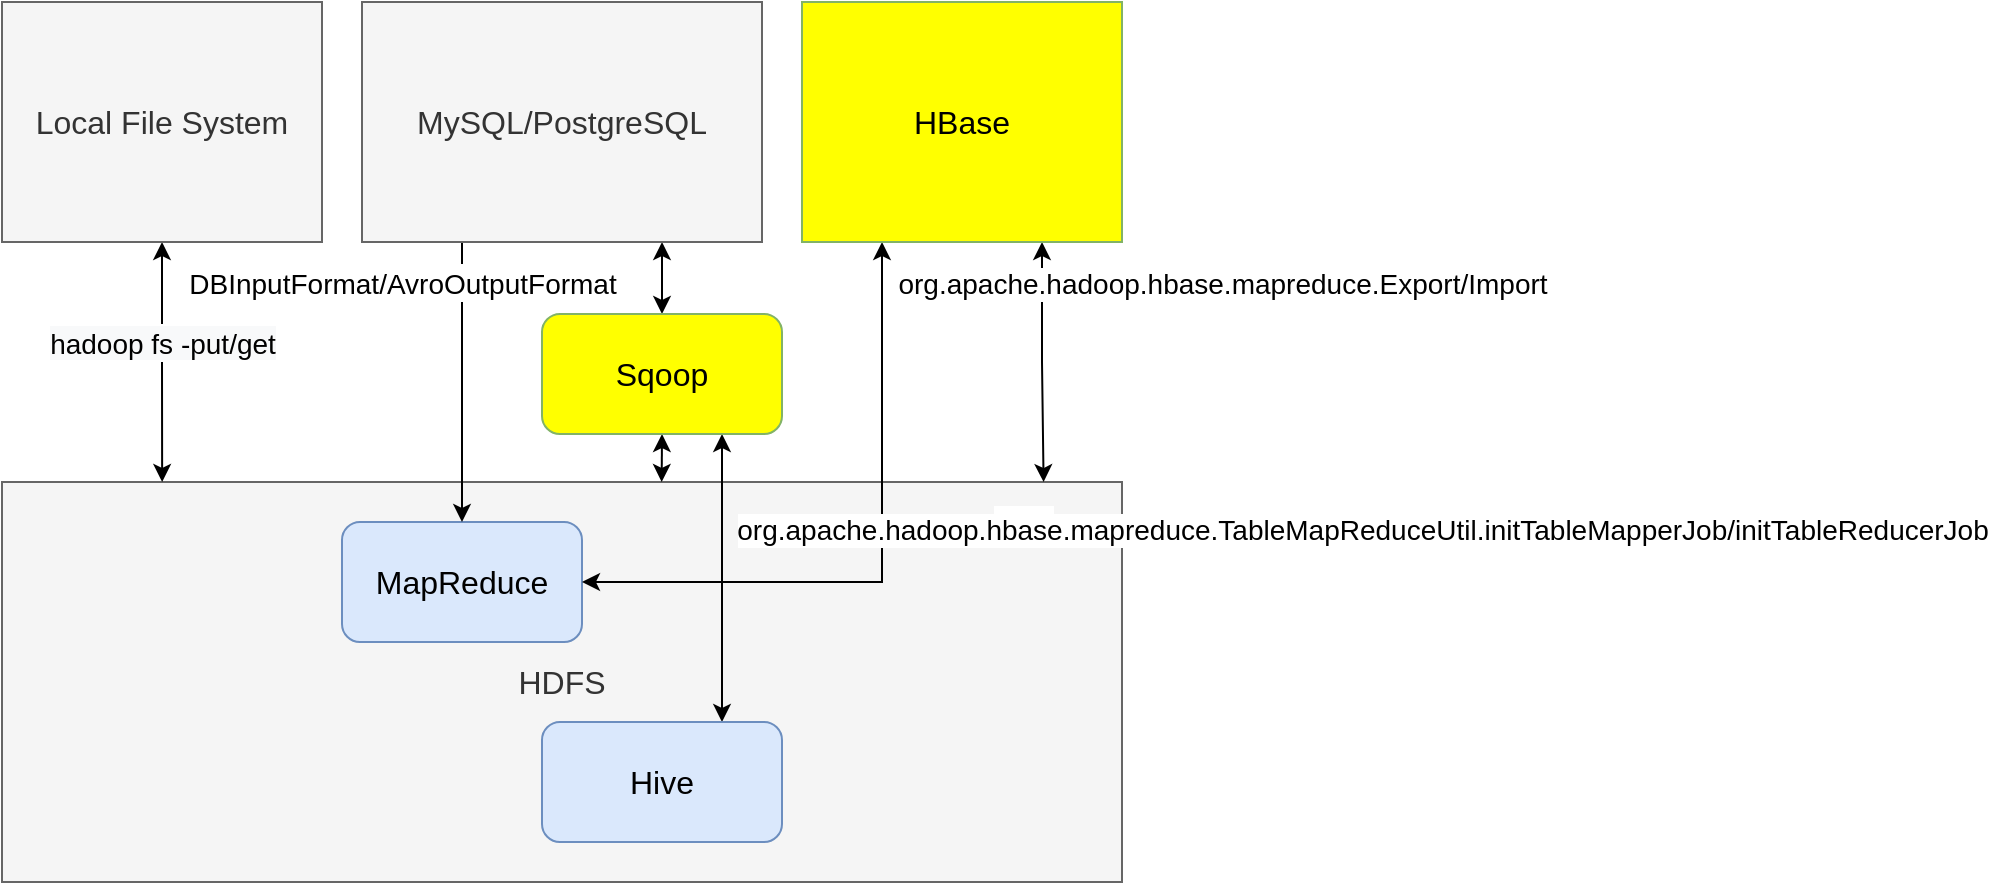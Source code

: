 <mxfile version="16.4.7" type="device"><diagram id="8yHw5EFJD6iDHv8WdSHa" name="Page-1"><mxGraphModel dx="786" dy="521" grid="1" gridSize="10" guides="1" tooltips="1" connect="1" arrows="1" fold="1" page="1" pageScale="1" pageWidth="827" pageHeight="1169" math="0" shadow="0"><root><mxCell id="0"/><mxCell id="1" parent="0"/><mxCell id="rUUvI44meclIwPsDlu_f-1" value="&lt;font style=&quot;font-size: 16px&quot;&gt;HDFS&lt;/font&gt;" style="rounded=0;whiteSpace=wrap;html=1;fillColor=#f5f5f5;fontColor=#333333;strokeColor=#666666;" vertex="1" parent="1"><mxGeometry x="80" y="280" width="560" height="200" as="geometry"/></mxCell><mxCell id="rUUvI44meclIwPsDlu_f-6" style="edgeStyle=orthogonalEdgeStyle;rounded=0;orthogonalLoop=1;jettySize=auto;html=1;entryX=0.143;entryY=0;entryDx=0;entryDy=0;entryPerimeter=0;fontSize=16;startArrow=classic;startFill=1;" edge="1" parent="1" source="rUUvI44meclIwPsDlu_f-2" target="rUUvI44meclIwPsDlu_f-1"><mxGeometry relative="1" as="geometry"/></mxCell><mxCell id="rUUvI44meclIwPsDlu_f-8" value="&lt;span style=&quot;background-color: rgb(248 , 249 , 250)&quot;&gt;&lt;font style=&quot;font-size: 14px&quot;&gt;hadoop fs -put/get&lt;/font&gt;&lt;/span&gt;" style="edgeLabel;html=1;align=center;verticalAlign=middle;resizable=0;points=[];fontSize=16;" vertex="1" connectable="0" parent="rUUvI44meclIwPsDlu_f-6"><mxGeometry x="-0.201" y="-3" relative="1" as="geometry"><mxPoint x="3" y="2" as="offset"/></mxGeometry></mxCell><mxCell id="rUUvI44meclIwPsDlu_f-2" value="&lt;font style=&quot;font-size: 16px&quot;&gt;Local File System&lt;/font&gt;" style="rounded=0;whiteSpace=wrap;html=1;fillColor=#f5f5f5;fontColor=#333333;strokeColor=#666666;" vertex="1" parent="1"><mxGeometry x="80" y="40" width="160" height="120" as="geometry"/></mxCell><mxCell id="rUUvI44meclIwPsDlu_f-3" value="&lt;font style=&quot;font-size: 16px&quot;&gt;MapReduce&lt;/font&gt;" style="rounded=1;whiteSpace=wrap;html=1;fontSize=18;fillColor=#dae8fc;strokeColor=#6c8ebf;" vertex="1" parent="1"><mxGeometry x="250" y="300" width="120" height="60" as="geometry"/></mxCell><mxCell id="rUUvI44meclIwPsDlu_f-9" style="edgeStyle=orthogonalEdgeStyle;rounded=0;orthogonalLoop=1;jettySize=auto;html=1;exitX=0.25;exitY=1;exitDx=0;exitDy=0;fontSize=16;" edge="1" parent="1" source="rUUvI44meclIwPsDlu_f-4" target="rUUvI44meclIwPsDlu_f-3"><mxGeometry relative="1" as="geometry"/></mxCell><mxCell id="rUUvI44meclIwPsDlu_f-11" value="&lt;font style=&quot;font-size: 14px&quot;&gt;DBInputFormat/AvroOutputFormat&lt;/font&gt;" style="edgeLabel;html=1;align=center;verticalAlign=middle;resizable=0;points=[];fontSize=16;" vertex="1" connectable="0" parent="rUUvI44meclIwPsDlu_f-9"><mxGeometry x="-0.871" y="-1" relative="1" as="geometry"><mxPoint x="-29" y="11" as="offset"/></mxGeometry></mxCell><mxCell id="rUUvI44meclIwPsDlu_f-14" style="edgeStyle=orthogonalEdgeStyle;rounded=0;orthogonalLoop=1;jettySize=auto;html=1;exitX=0.75;exitY=1;exitDx=0;exitDy=0;fontSize=14;startArrow=classic;startFill=1;" edge="1" parent="1" source="rUUvI44meclIwPsDlu_f-4" target="rUUvI44meclIwPsDlu_f-10"><mxGeometry relative="1" as="geometry"/></mxCell><mxCell id="rUUvI44meclIwPsDlu_f-4" value="&lt;font style=&quot;font-size: 16px&quot;&gt;MySQL/PostgreSQL&lt;/font&gt;" style="rounded=0;whiteSpace=wrap;html=1;fillColor=#f5f5f5;fontColor=#333333;strokeColor=#666666;" vertex="1" parent="1"><mxGeometry x="260" y="40" width="200" height="120" as="geometry"/></mxCell><mxCell id="rUUvI44meclIwPsDlu_f-20" style="edgeStyle=orthogonalEdgeStyle;rounded=0;orthogonalLoop=1;jettySize=auto;html=1;exitX=0.75;exitY=1;exitDx=0;exitDy=0;entryX=0.93;entryY=0;entryDx=0;entryDy=0;entryPerimeter=0;fontSize=14;startArrow=classic;startFill=1;" edge="1" parent="1" source="rUUvI44meclIwPsDlu_f-5" target="rUUvI44meclIwPsDlu_f-1"><mxGeometry relative="1" as="geometry"/></mxCell><mxCell id="rUUvI44meclIwPsDlu_f-21" value="org.apache.hadoop.hbase.mapreduce.Export/Import" style="edgeLabel;html=1;align=center;verticalAlign=middle;resizable=0;points=[];fontSize=14;" vertex="1" connectable="0" parent="rUUvI44meclIwPsDlu_f-20"><mxGeometry x="0.04" y="-1" relative="1" as="geometry"><mxPoint x="90" y="-41" as="offset"/></mxGeometry></mxCell><mxCell id="rUUvI44meclIwPsDlu_f-23" style="edgeStyle=orthogonalEdgeStyle;rounded=0;orthogonalLoop=1;jettySize=auto;html=1;exitX=0.25;exitY=1;exitDx=0;exitDy=0;entryX=1;entryY=0.5;entryDx=0;entryDy=0;fontSize=14;startArrow=classic;startFill=1;" edge="1" parent="1" source="rUUvI44meclIwPsDlu_f-5" target="rUUvI44meclIwPsDlu_f-3"><mxGeometry relative="1" as="geometry"/></mxCell><mxCell id="rUUvI44meclIwPsDlu_f-24" value="&lt;ul class=&quot;inheritance&quot; style=&quot;margin: 0px 0px 0px 15px ; padding: 1px 0px 0px 15px ; color: rgb(53 , 56 , 51) ; font-family: &amp;#34;dejavu sans&amp;#34; , &amp;#34;arial&amp;#34; , &amp;#34;helvetica&amp;#34; , sans-serif ; text-align: left&quot;&gt;&lt;br&gt;&lt;/ul&gt;" style="edgeLabel;html=1;align=center;verticalAlign=middle;resizable=0;points=[];fontSize=14;" vertex="1" connectable="0" parent="rUUvI44meclIwPsDlu_f-23"><mxGeometry x="-0.069" y="1" relative="1" as="geometry"><mxPoint x="69" y="-9" as="offset"/></mxGeometry></mxCell><mxCell id="rUUvI44meclIwPsDlu_f-25" value="org.apache.hadoop.hbase.mapreduce.TableMapReduceUtil.initTableMapperJob/initTableReducerJob" style="edgeLabel;html=1;align=center;verticalAlign=middle;resizable=0;points=[];fontSize=14;" vertex="1" connectable="0" parent="rUUvI44meclIwPsDlu_f-23"><mxGeometry x="-0.1" relative="1" as="geometry"><mxPoint x="240" as="offset"/></mxGeometry></mxCell><mxCell id="rUUvI44meclIwPsDlu_f-5" value="&lt;font style=&quot;font-size: 16px&quot;&gt;HBase&lt;/font&gt;" style="rounded=0;whiteSpace=wrap;html=1;fillColor=#FFFF00;strokeColor=#82b366;" vertex="1" parent="1"><mxGeometry x="480" y="40" width="160" height="120" as="geometry"/></mxCell><mxCell id="rUUvI44meclIwPsDlu_f-16" style="edgeStyle=orthogonalEdgeStyle;rounded=0;orthogonalLoop=1;jettySize=auto;html=1;exitX=0.5;exitY=1;exitDx=0;exitDy=0;entryX=0.589;entryY=0;entryDx=0;entryDy=0;entryPerimeter=0;fontSize=14;startArrow=classic;startFill=1;" edge="1" parent="1" source="rUUvI44meclIwPsDlu_f-10" target="rUUvI44meclIwPsDlu_f-1"><mxGeometry relative="1" as="geometry"/></mxCell><mxCell id="rUUvI44meclIwPsDlu_f-27" style="edgeStyle=orthogonalEdgeStyle;rounded=0;orthogonalLoop=1;jettySize=auto;html=1;exitX=0.75;exitY=1;exitDx=0;exitDy=0;entryX=0.75;entryY=0;entryDx=0;entryDy=0;fontSize=14;startArrow=classic;startFill=1;" edge="1" parent="1" source="rUUvI44meclIwPsDlu_f-10" target="rUUvI44meclIwPsDlu_f-26"><mxGeometry relative="1" as="geometry"/></mxCell><mxCell id="rUUvI44meclIwPsDlu_f-10" value="&lt;font style=&quot;font-size: 16px&quot;&gt;Sqoop&lt;br&gt;&lt;/font&gt;" style="rounded=1;whiteSpace=wrap;html=1;fontSize=18;fillColor=#FFFF00;strokeColor=#82b366;" vertex="1" parent="1"><mxGeometry x="350" y="196" width="120" height="60" as="geometry"/></mxCell><mxCell id="rUUvI44meclIwPsDlu_f-26" value="&lt;font style=&quot;font-size: 16px&quot;&gt;Hive&lt;br&gt;&lt;/font&gt;" style="rounded=1;whiteSpace=wrap;html=1;fontSize=18;fillColor=#dae8fc;strokeColor=#6c8ebf;" vertex="1" parent="1"><mxGeometry x="350" y="400" width="120" height="60" as="geometry"/></mxCell></root></mxGraphModel></diagram></mxfile>